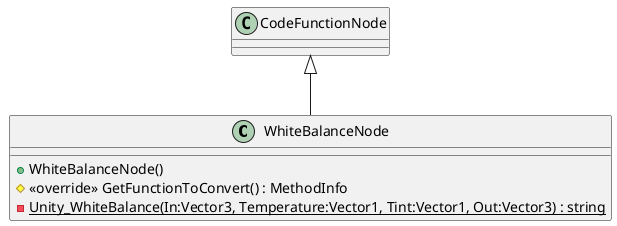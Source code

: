 @startuml
class WhiteBalanceNode {
    + WhiteBalanceNode()
    # <<override>> GetFunctionToConvert() : MethodInfo
    {static} - Unity_WhiteBalance(In:Vector3, Temperature:Vector1, Tint:Vector1, Out:Vector3) : string
}
CodeFunctionNode <|-- WhiteBalanceNode
@enduml
